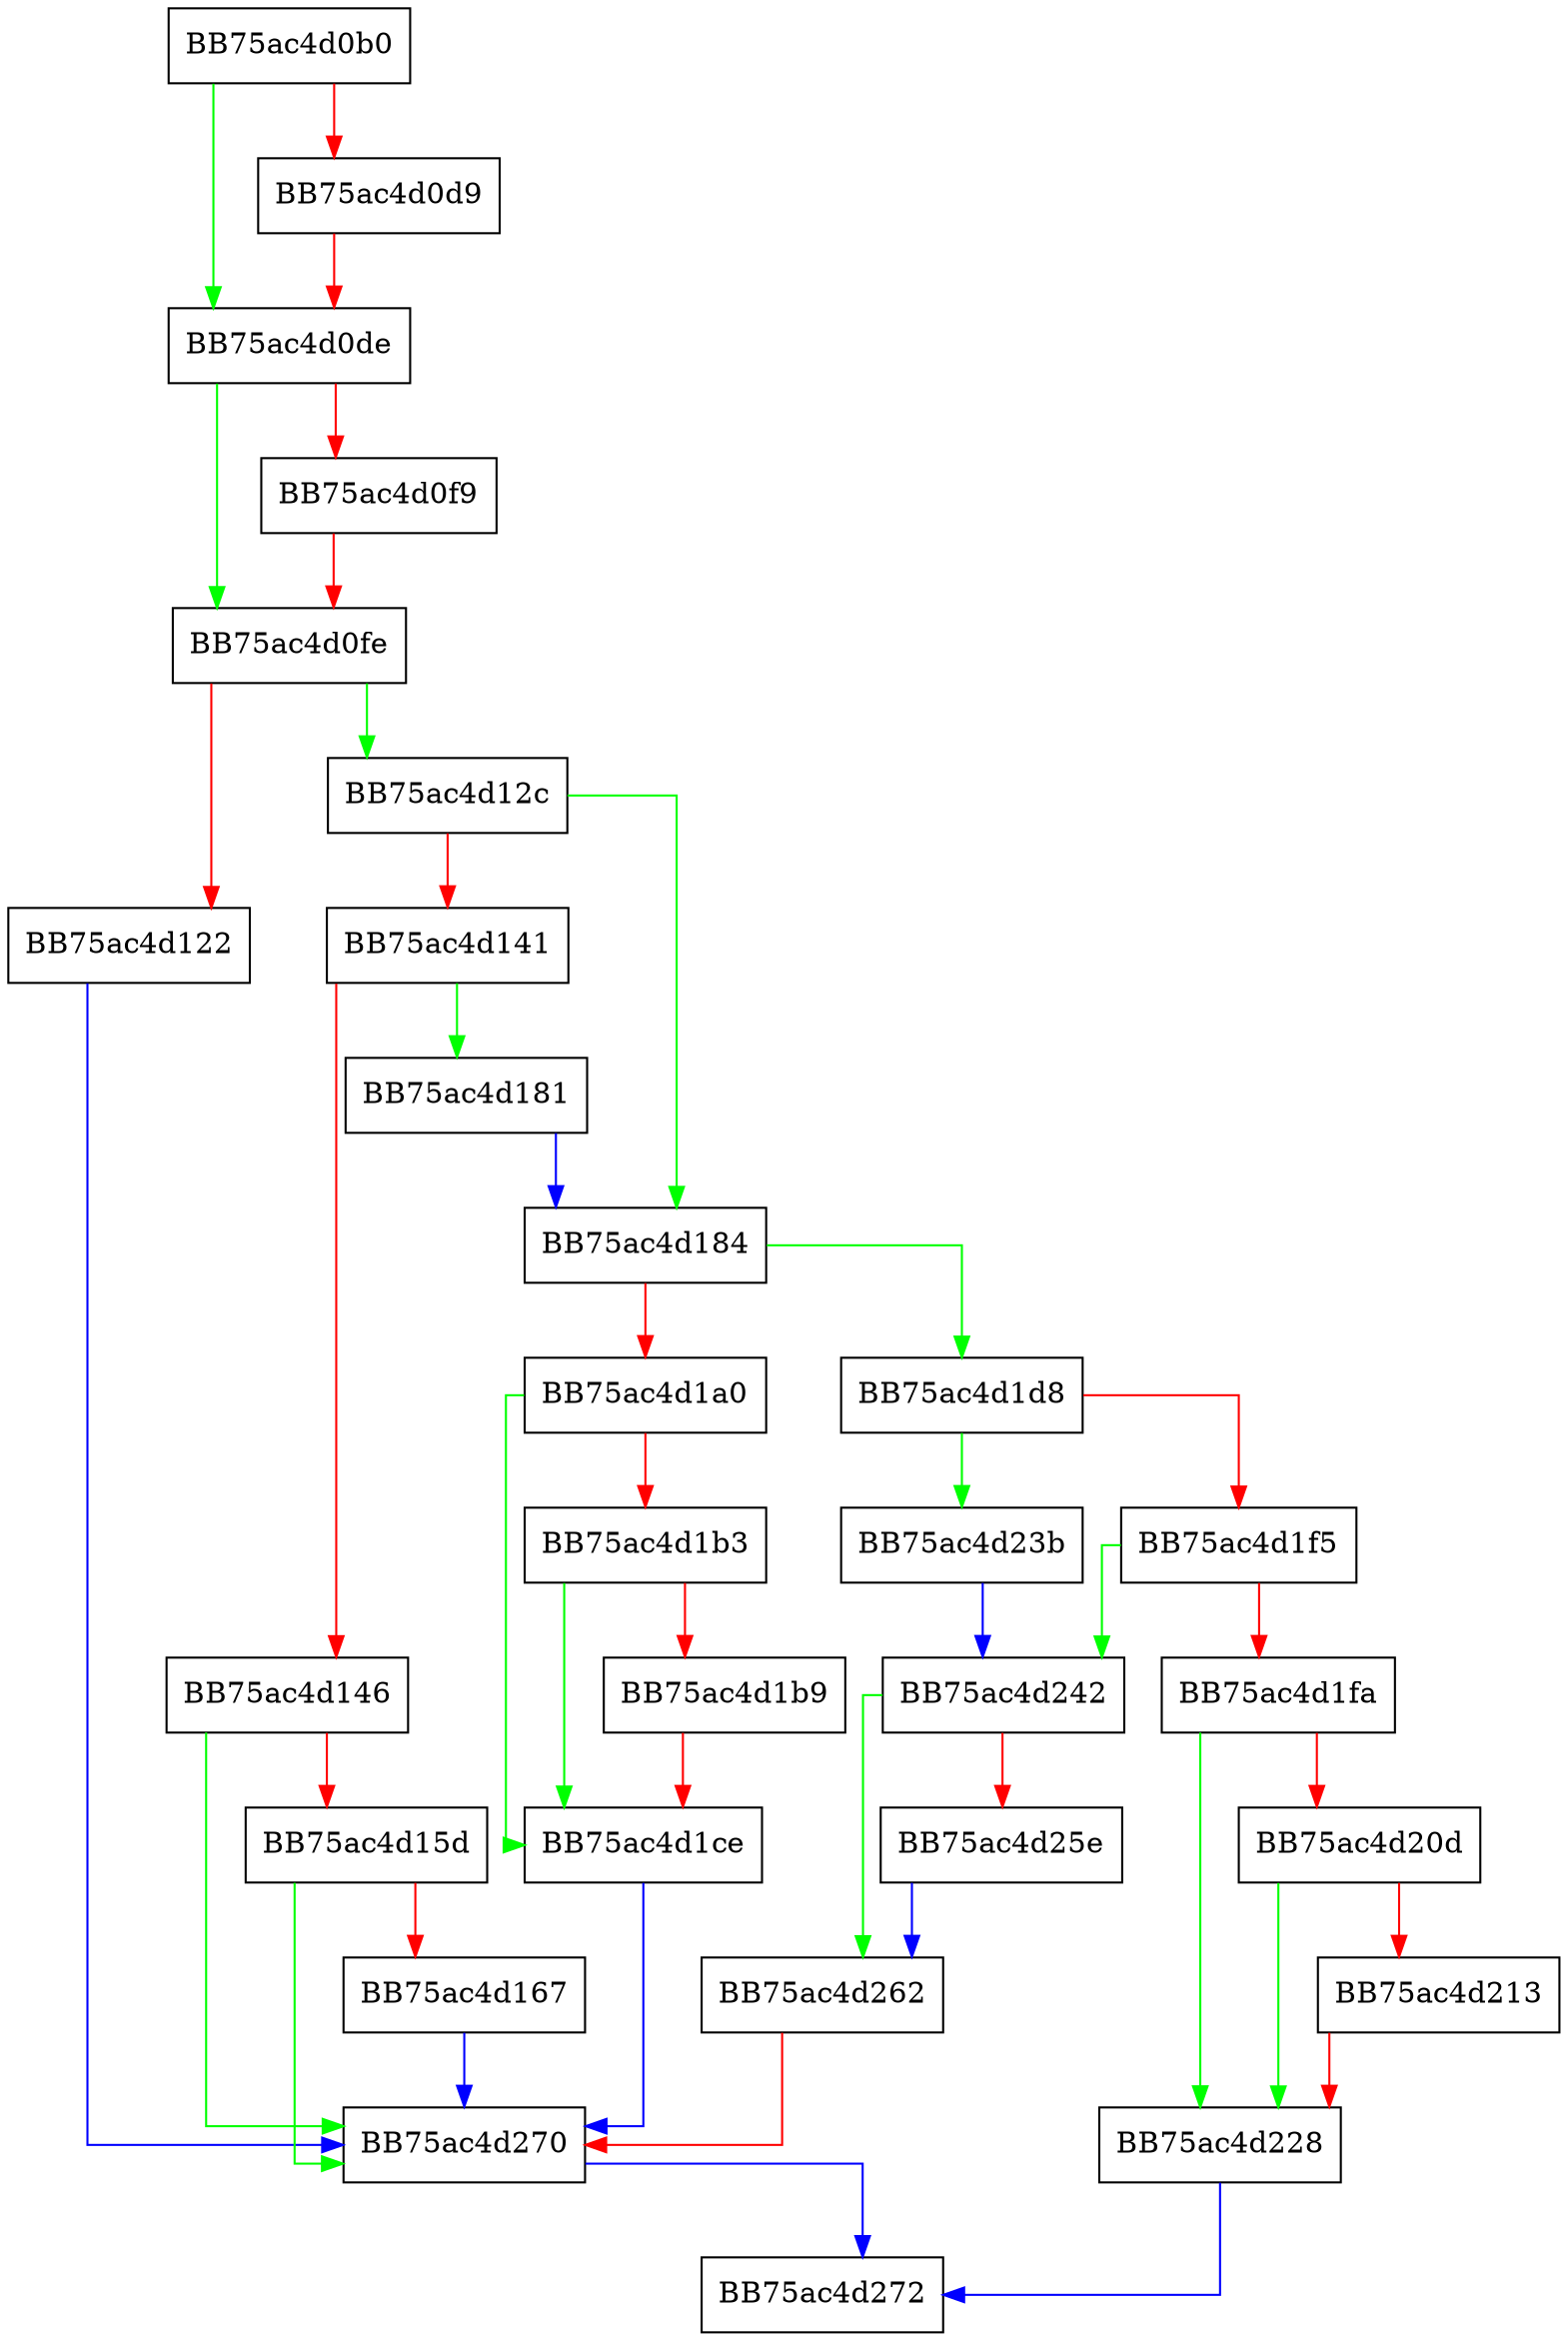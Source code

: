 digraph OpenFile {
  node [shape="box"];
  graph [splines=ortho];
  BB75ac4d0b0 -> BB75ac4d0de [color="green"];
  BB75ac4d0b0 -> BB75ac4d0d9 [color="red"];
  BB75ac4d0d9 -> BB75ac4d0de [color="red"];
  BB75ac4d0de -> BB75ac4d0fe [color="green"];
  BB75ac4d0de -> BB75ac4d0f9 [color="red"];
  BB75ac4d0f9 -> BB75ac4d0fe [color="red"];
  BB75ac4d0fe -> BB75ac4d12c [color="green"];
  BB75ac4d0fe -> BB75ac4d122 [color="red"];
  BB75ac4d122 -> BB75ac4d270 [color="blue"];
  BB75ac4d12c -> BB75ac4d184 [color="green"];
  BB75ac4d12c -> BB75ac4d141 [color="red"];
  BB75ac4d141 -> BB75ac4d181 [color="green"];
  BB75ac4d141 -> BB75ac4d146 [color="red"];
  BB75ac4d146 -> BB75ac4d270 [color="green"];
  BB75ac4d146 -> BB75ac4d15d [color="red"];
  BB75ac4d15d -> BB75ac4d270 [color="green"];
  BB75ac4d15d -> BB75ac4d167 [color="red"];
  BB75ac4d167 -> BB75ac4d270 [color="blue"];
  BB75ac4d181 -> BB75ac4d184 [color="blue"];
  BB75ac4d184 -> BB75ac4d1d8 [color="green"];
  BB75ac4d184 -> BB75ac4d1a0 [color="red"];
  BB75ac4d1a0 -> BB75ac4d1ce [color="green"];
  BB75ac4d1a0 -> BB75ac4d1b3 [color="red"];
  BB75ac4d1b3 -> BB75ac4d1ce [color="green"];
  BB75ac4d1b3 -> BB75ac4d1b9 [color="red"];
  BB75ac4d1b9 -> BB75ac4d1ce [color="red"];
  BB75ac4d1ce -> BB75ac4d270 [color="blue"];
  BB75ac4d1d8 -> BB75ac4d23b [color="green"];
  BB75ac4d1d8 -> BB75ac4d1f5 [color="red"];
  BB75ac4d1f5 -> BB75ac4d242 [color="green"];
  BB75ac4d1f5 -> BB75ac4d1fa [color="red"];
  BB75ac4d1fa -> BB75ac4d228 [color="green"];
  BB75ac4d1fa -> BB75ac4d20d [color="red"];
  BB75ac4d20d -> BB75ac4d228 [color="green"];
  BB75ac4d20d -> BB75ac4d213 [color="red"];
  BB75ac4d213 -> BB75ac4d228 [color="red"];
  BB75ac4d228 -> BB75ac4d272 [color="blue"];
  BB75ac4d23b -> BB75ac4d242 [color="blue"];
  BB75ac4d242 -> BB75ac4d262 [color="green"];
  BB75ac4d242 -> BB75ac4d25e [color="red"];
  BB75ac4d25e -> BB75ac4d262 [color="blue"];
  BB75ac4d262 -> BB75ac4d270 [color="red"];
  BB75ac4d270 -> BB75ac4d272 [color="blue"];
}